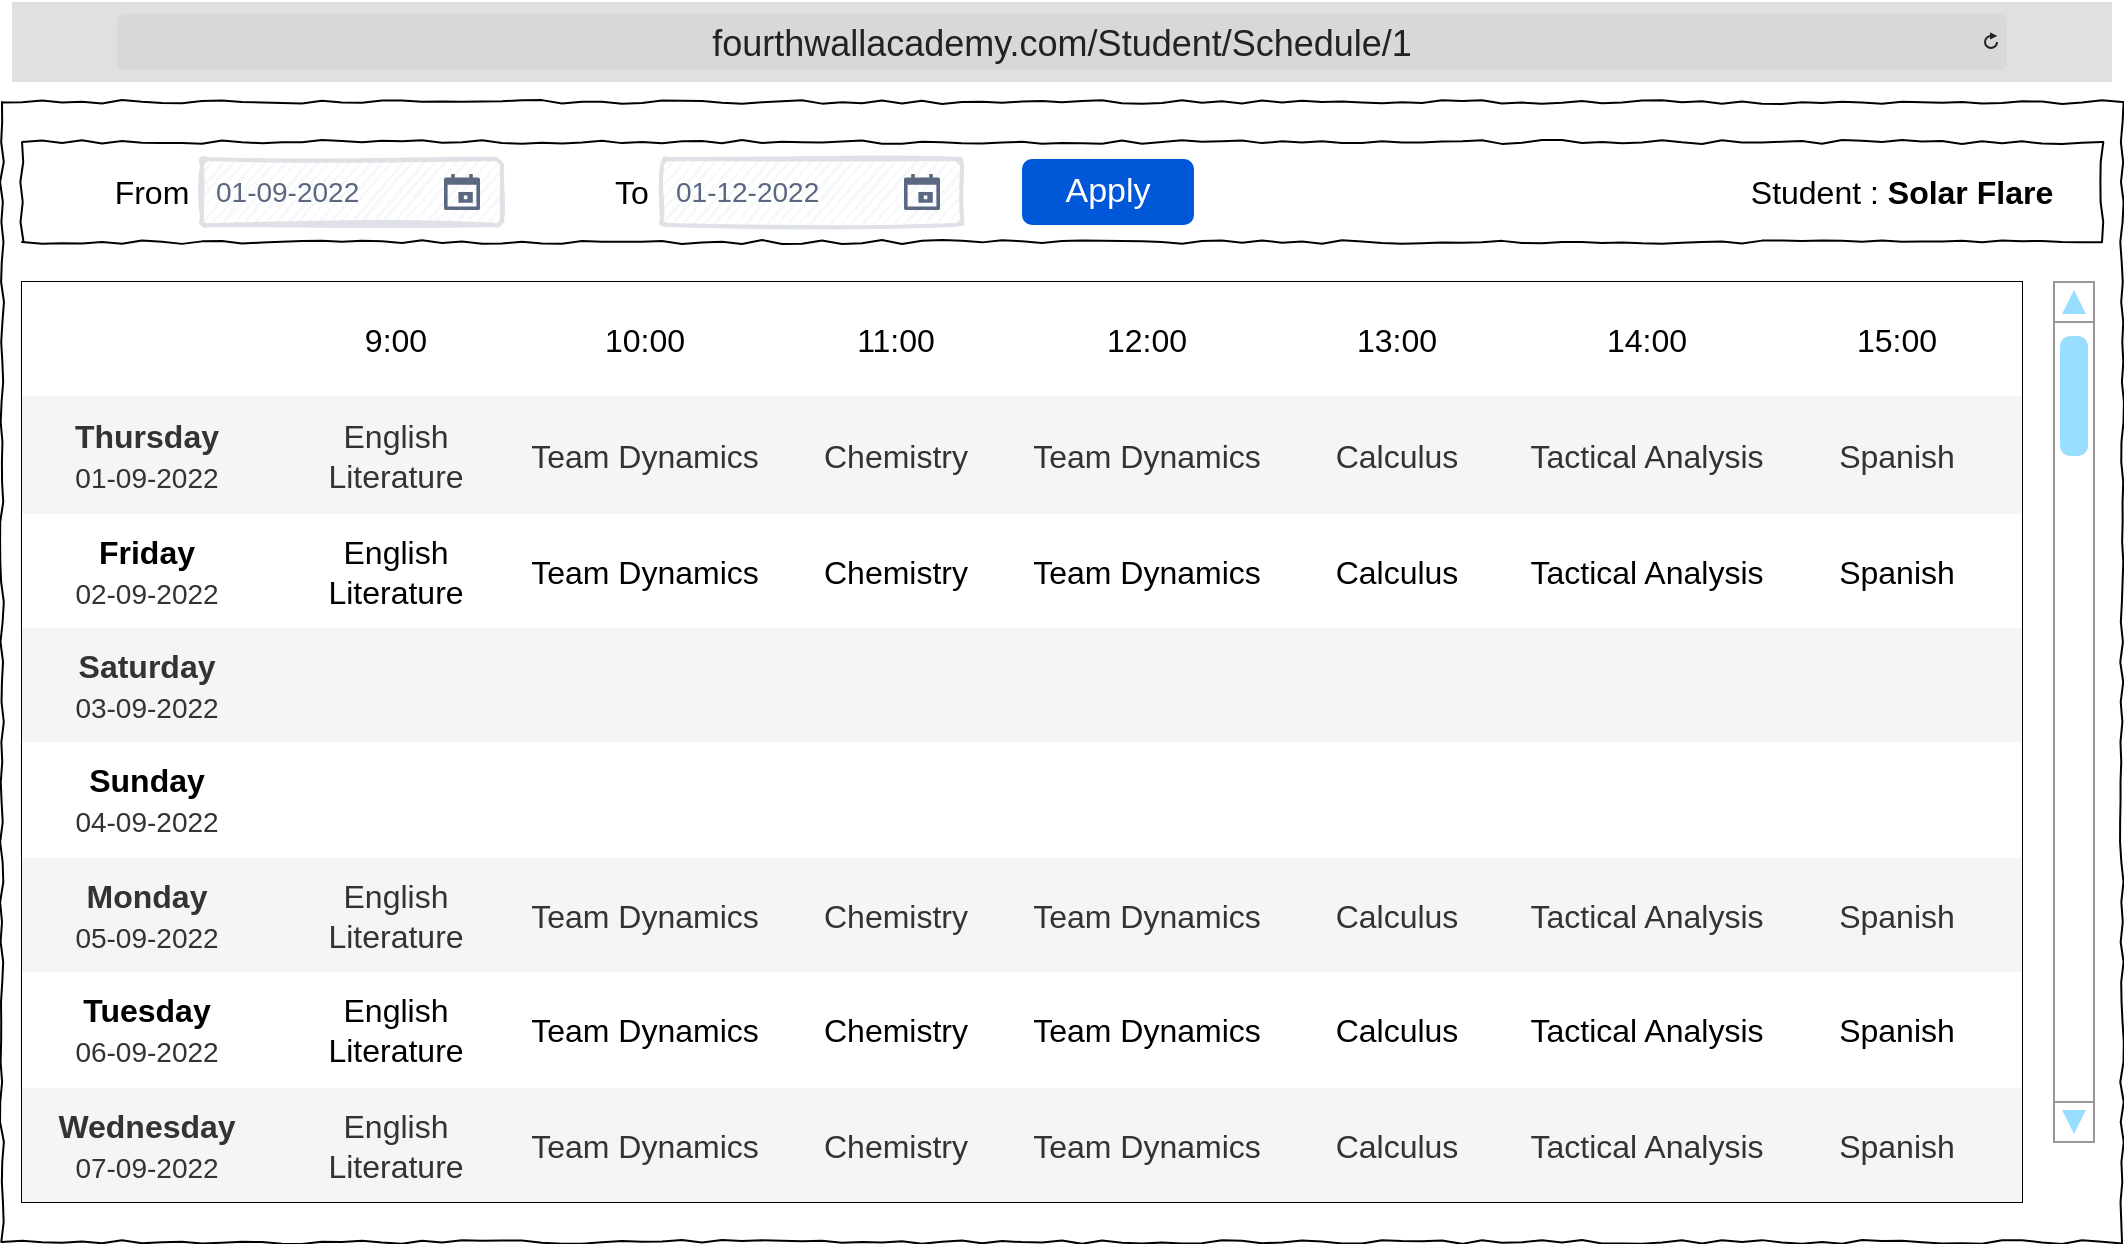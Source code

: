 <mxfile version="26.0.2">
  <diagram name="Page-1" id="03018318-947c-dd8e-b7a3-06fadd420f32">
    <mxGraphModel dx="1434" dy="738" grid="1" gridSize="10" guides="1" tooltips="1" connect="1" arrows="1" fold="1" page="1" pageScale="1" pageWidth="1100" pageHeight="850" background="none" math="0" shadow="0">
      <root>
        <mxCell id="0" />
        <mxCell id="1" parent="0" />
        <mxCell id="677b7b8949515195-1" value="" style="whiteSpace=wrap;html=1;rounded=0;shadow=0;labelBackgroundColor=none;strokeColor=#000000;strokeWidth=1;fillColor=none;fontFamily=Verdana;fontSize=12;fontColor=#000000;align=center;comic=1;" parent="1" vertex="1">
          <mxGeometry x="20" y="70" width="1060" height="570" as="geometry" />
        </mxCell>
        <mxCell id="ZITR6kG3QC0zVZXMq7Wq-1" value="&lt;font style=&quot;font-size: 18px;&quot;&gt;fourthwallacademy.com/Student/Schedule/1&lt;/font&gt;" style="html=1;strokeWidth=1;shadow=0;dashed=0;shape=mxgraph.ios7ui.url;fillColor=#e0e0e0;strokeColor=#c0c0c0;buttonText=;strokeColor2=#222222;fontColor=#222222;fontSize=8;spacingTop=2;align=center;whiteSpace=wrap;" parent="1" vertex="1">
          <mxGeometry x="25" y="20" width="1050" height="40" as="geometry" />
        </mxCell>
        <mxCell id="ZITR6kG3QC0zVZXMq7Wq-2" value="" style="whiteSpace=wrap;html=1;rounded=0;shadow=0;labelBackgroundColor=none;strokeWidth=1;fillColor=none;fontFamily=Verdana;fontSize=12;align=center;comic=1;" parent="1" vertex="1">
          <mxGeometry x="30" y="90" width="1040" height="50" as="geometry" />
        </mxCell>
        <mxCell id="ZITR6kG3QC0zVZXMq7Wq-4" value="&lt;font style=&quot;font-size: 17px;&quot;&gt;Apply&lt;/font&gt;" style="rounded=1;fillColor=#0057D8;strokeColor=none;html=1;whiteSpace=wrap;fontColor=#ffffff;align=center;verticalAlign=middle;fontStyle=0;fontSize=12;sketch=0;" parent="1" vertex="1">
          <mxGeometry x="530" y="98.5" width="86" height="33" as="geometry" />
        </mxCell>
        <mxCell id="ZITR6kG3QC0zVZXMq7Wq-5" value="&lt;font style=&quot;font-size: 16px;&quot;&gt;From&lt;/font&gt;" style="text;html=1;align=center;verticalAlign=middle;whiteSpace=wrap;rounded=0;" parent="1" vertex="1">
          <mxGeometry x="60" y="100" width="70" height="30" as="geometry" />
        </mxCell>
        <mxCell id="ZITR6kG3QC0zVZXMq7Wq-7" value="&lt;font style=&quot;font-size: 14px;&quot; face=&quot;Helvetica&quot;&gt;01-09-2022&lt;/font&gt;" style="rounded=1;arcSize=9;fillColor=#F7F8F9;align=left;spacingLeft=5;strokeColor=#DEE1E6;html=1;strokeWidth=2;fontColor=#596780;fontSize=12;sketch=1;hachureGap=4;pointerEvents=0;fontFamily=Architects Daughter;fontSource=https%3A%2F%2Ffonts.googleapis.com%2Fcss%3Ffamily%3DArchitects%2BDaughter;" parent="1" vertex="1">
          <mxGeometry x="120" y="98.5" width="150" height="33" as="geometry" />
        </mxCell>
        <mxCell id="ZITR6kG3QC0zVZXMq7Wq-8" value="" style="shape=mxgraph.gmdl.calendar;fillColor=#5A6881;strokeColor=none;sketch=0;hachureGap=4;pointerEvents=0;fontFamily=Architects Daughter;fontSource=https%3A%2F%2Ffonts.googleapis.com%2Fcss%3Ffamily%3DArchitects%2BDaughter;fontSize=20;" parent="ZITR6kG3QC0zVZXMq7Wq-7" vertex="1">
          <mxGeometry x="1" y="0.5" width="18" height="18" relative="1" as="geometry">
            <mxPoint x="-29" y="-9" as="offset" />
          </mxGeometry>
        </mxCell>
        <mxCell id="ZITR6kG3QC0zVZXMq7Wq-9" value="&lt;font style=&quot;font-size: 16px;&quot;&gt;To&lt;/font&gt;" style="text;html=1;align=center;verticalAlign=middle;whiteSpace=wrap;rounded=0;" parent="1" vertex="1">
          <mxGeometry x="300" y="100" width="70" height="30" as="geometry" />
        </mxCell>
        <mxCell id="ZITR6kG3QC0zVZXMq7Wq-10" value="&lt;font style=&quot;font-size: 14px;&quot; face=&quot;Helvetica&quot;&gt;01-12-2022&lt;/font&gt;" style="rounded=1;arcSize=9;fillColor=#F7F8F9;align=left;spacingLeft=5;strokeColor=#DEE1E6;html=1;strokeWidth=2;fontColor=#596780;fontSize=12;sketch=1;hachureGap=4;pointerEvents=0;fontFamily=Architects Daughter;fontSource=https%3A%2F%2Ffonts.googleapis.com%2Fcss%3Ffamily%3DArchitects%2BDaughter;" parent="1" vertex="1">
          <mxGeometry x="350" y="98.5" width="150" height="33" as="geometry" />
        </mxCell>
        <mxCell id="ZITR6kG3QC0zVZXMq7Wq-11" value="" style="shape=mxgraph.gmdl.calendar;fillColor=#5A6881;strokeColor=none;sketch=0;hachureGap=4;pointerEvents=0;fontFamily=Architects Daughter;fontSource=https%3A%2F%2Ffonts.googleapis.com%2Fcss%3Ffamily%3DArchitects%2BDaughter;fontSize=20;" parent="ZITR6kG3QC0zVZXMq7Wq-10" vertex="1">
          <mxGeometry x="1" y="0.5" width="18" height="18" relative="1" as="geometry">
            <mxPoint x="-29" y="-9" as="offset" />
          </mxGeometry>
        </mxCell>
        <mxCell id="ZITR6kG3QC0zVZXMq7Wq-12" value="" style="shape=table;startSize=0;container=1;collapsible=0;childLayout=tableLayout;fontSize=16;" parent="1" vertex="1">
          <mxGeometry x="30" y="160" width="1000" height="460" as="geometry" />
        </mxCell>
        <mxCell id="ZITR6kG3QC0zVZXMq7Wq-13" value="" style="shape=tableRow;horizontal=0;startSize=0;swimlaneHead=0;swimlaneBody=0;strokeColor=inherit;top=0;left=0;bottom=0;right=0;collapsible=0;dropTarget=0;fillColor=none;points=[[0,0.5],[1,0.5]];portConstraint=eastwest;fontSize=16;" parent="ZITR6kG3QC0zVZXMq7Wq-12" vertex="1">
          <mxGeometry width="1000" height="57" as="geometry" />
        </mxCell>
        <mxCell id="ZITR6kG3QC0zVZXMq7Wq-14" value="" style="shape=partialRectangle;html=1;whiteSpace=wrap;connectable=0;overflow=hidden;top=0;left=0;bottom=0;right=0;pointerEvents=1;fontSize=16;" parent="ZITR6kG3QC0zVZXMq7Wq-13" vertex="1">
          <mxGeometry width="125" height="57" as="geometry">
            <mxRectangle width="125" height="57" as="alternateBounds" />
          </mxGeometry>
        </mxCell>
        <mxCell id="ZITR6kG3QC0zVZXMq7Wq-15" value="9:00" style="shape=partialRectangle;html=1;whiteSpace=wrap;connectable=0;overflow=hidden;top=0;left=0;bottom=0;right=0;pointerEvents=1;fontSize=16;" parent="ZITR6kG3QC0zVZXMq7Wq-13" vertex="1">
          <mxGeometry x="125" width="124" height="57" as="geometry">
            <mxRectangle width="124" height="57" as="alternateBounds" />
          </mxGeometry>
        </mxCell>
        <mxCell id="ZITR6kG3QC0zVZXMq7Wq-16" value="10:00" style="shape=partialRectangle;html=1;whiteSpace=wrap;connectable=0;overflow=hidden;top=0;left=0;bottom=0;right=0;pointerEvents=1;fontSize=16;" parent="ZITR6kG3QC0zVZXMq7Wq-13" vertex="1">
          <mxGeometry x="249" width="125" height="57" as="geometry">
            <mxRectangle width="125" height="57" as="alternateBounds" />
          </mxGeometry>
        </mxCell>
        <mxCell id="ZITR6kG3QC0zVZXMq7Wq-41" value="11:00" style="shape=partialRectangle;html=1;whiteSpace=wrap;connectable=0;overflow=hidden;top=0;left=0;bottom=0;right=0;pointerEvents=1;fontSize=16;" parent="ZITR6kG3QC0zVZXMq7Wq-13" vertex="1">
          <mxGeometry x="374" width="126" height="57" as="geometry">
            <mxRectangle width="126" height="57" as="alternateBounds" />
          </mxGeometry>
        </mxCell>
        <mxCell id="ZITR6kG3QC0zVZXMq7Wq-48" value="12:00" style="shape=partialRectangle;html=1;whiteSpace=wrap;connectable=0;overflow=hidden;top=0;left=0;bottom=0;right=0;pointerEvents=1;fontSize=16;" parent="ZITR6kG3QC0zVZXMq7Wq-13" vertex="1">
          <mxGeometry x="500" width="125" height="57" as="geometry">
            <mxRectangle width="125" height="57" as="alternateBounds" />
          </mxGeometry>
        </mxCell>
        <mxCell id="ZITR6kG3QC0zVZXMq7Wq-55" value="13:00" style="shape=partialRectangle;html=1;whiteSpace=wrap;connectable=0;overflow=hidden;top=0;left=0;bottom=0;right=0;pointerEvents=1;fontSize=16;" parent="ZITR6kG3QC0zVZXMq7Wq-13" vertex="1">
          <mxGeometry x="625" width="125" height="57" as="geometry">
            <mxRectangle width="125" height="57" as="alternateBounds" />
          </mxGeometry>
        </mxCell>
        <mxCell id="ZITR6kG3QC0zVZXMq7Wq-62" value="14:00" style="shape=partialRectangle;html=1;whiteSpace=wrap;connectable=0;overflow=hidden;top=0;left=0;bottom=0;right=0;pointerEvents=1;fontSize=16;" parent="ZITR6kG3QC0zVZXMq7Wq-13" vertex="1">
          <mxGeometry x="750" width="125" height="57" as="geometry">
            <mxRectangle width="125" height="57" as="alternateBounds" />
          </mxGeometry>
        </mxCell>
        <mxCell id="ZITR6kG3QC0zVZXMq7Wq-69" value="15:00" style="shape=partialRectangle;html=1;whiteSpace=wrap;connectable=0;overflow=hidden;top=0;left=0;bottom=0;right=0;pointerEvents=1;fontSize=16;" parent="ZITR6kG3QC0zVZXMq7Wq-13" vertex="1">
          <mxGeometry x="875" width="125" height="57" as="geometry">
            <mxRectangle width="125" height="57" as="alternateBounds" />
          </mxGeometry>
        </mxCell>
        <mxCell id="ZITR6kG3QC0zVZXMq7Wq-17" value="" style="shape=tableRow;horizontal=0;startSize=0;swimlaneHead=0;swimlaneBody=0;strokeColor=inherit;top=0;left=0;bottom=0;right=0;collapsible=0;dropTarget=0;fillColor=none;points=[[0,0.5],[1,0.5]];portConstraint=eastwest;fontSize=16;" parent="ZITR6kG3QC0zVZXMq7Wq-12" vertex="1">
          <mxGeometry y="57" width="1000" height="59" as="geometry" />
        </mxCell>
        <mxCell id="ZITR6kG3QC0zVZXMq7Wq-18" value="&lt;b&gt;Thursday&lt;/b&gt;&lt;div&gt;&lt;font style=&quot;font-size: 14px;&quot;&gt;01-09-2022&lt;/font&gt;&lt;/div&gt;" style="shape=partialRectangle;html=1;whiteSpace=wrap;connectable=0;strokeColor=#666666;overflow=hidden;fillColor=#f5f5f5;top=0;left=0;bottom=0;right=0;pointerEvents=1;fontSize=16;fontColor=#333333;" parent="ZITR6kG3QC0zVZXMq7Wq-17" vertex="1">
          <mxGeometry width="125" height="59" as="geometry">
            <mxRectangle width="125" height="59" as="alternateBounds" />
          </mxGeometry>
        </mxCell>
        <mxCell id="ZITR6kG3QC0zVZXMq7Wq-19" value="English Literature" style="shape=partialRectangle;html=1;whiteSpace=wrap;connectable=0;strokeColor=#666666;overflow=hidden;fillColor=#f5f5f5;top=0;left=0;bottom=0;right=0;pointerEvents=1;fontSize=16;fontColor=#333333;" parent="ZITR6kG3QC0zVZXMq7Wq-17" vertex="1">
          <mxGeometry x="125" width="124" height="59" as="geometry">
            <mxRectangle width="124" height="59" as="alternateBounds" />
          </mxGeometry>
        </mxCell>
        <mxCell id="ZITR6kG3QC0zVZXMq7Wq-20" value="Team Dynamics" style="shape=partialRectangle;html=1;whiteSpace=wrap;connectable=0;strokeColor=#666666;overflow=hidden;fillColor=#f5f5f5;top=0;left=0;bottom=0;right=0;pointerEvents=1;fontSize=16;fontColor=#333333;" parent="ZITR6kG3QC0zVZXMq7Wq-17" vertex="1">
          <mxGeometry x="249" width="125" height="59" as="geometry">
            <mxRectangle width="125" height="59" as="alternateBounds" />
          </mxGeometry>
        </mxCell>
        <mxCell id="ZITR6kG3QC0zVZXMq7Wq-42" value="Chemistry" style="shape=partialRectangle;html=1;whiteSpace=wrap;connectable=0;strokeColor=#666666;overflow=hidden;fillColor=#f5f5f5;top=0;left=0;bottom=0;right=0;pointerEvents=1;fontSize=16;fontColor=#333333;" parent="ZITR6kG3QC0zVZXMq7Wq-17" vertex="1">
          <mxGeometry x="374" width="126" height="59" as="geometry">
            <mxRectangle width="126" height="59" as="alternateBounds" />
          </mxGeometry>
        </mxCell>
        <mxCell id="ZITR6kG3QC0zVZXMq7Wq-49" value="Team Dynamics" style="shape=partialRectangle;html=1;whiteSpace=wrap;connectable=0;strokeColor=#666666;overflow=hidden;fillColor=#f5f5f5;top=0;left=0;bottom=0;right=0;pointerEvents=1;fontSize=16;fontColor=#333333;" parent="ZITR6kG3QC0zVZXMq7Wq-17" vertex="1">
          <mxGeometry x="500" width="125" height="59" as="geometry">
            <mxRectangle width="125" height="59" as="alternateBounds" />
          </mxGeometry>
        </mxCell>
        <mxCell id="ZITR6kG3QC0zVZXMq7Wq-56" value="Calculus" style="shape=partialRectangle;html=1;whiteSpace=wrap;connectable=0;strokeColor=#666666;overflow=hidden;fillColor=#f5f5f5;top=0;left=0;bottom=0;right=0;pointerEvents=1;fontSize=16;fontColor=#333333;" parent="ZITR6kG3QC0zVZXMq7Wq-17" vertex="1">
          <mxGeometry x="625" width="125" height="59" as="geometry">
            <mxRectangle width="125" height="59" as="alternateBounds" />
          </mxGeometry>
        </mxCell>
        <mxCell id="ZITR6kG3QC0zVZXMq7Wq-63" value="Tactical Analysis" style="shape=partialRectangle;html=1;whiteSpace=wrap;connectable=0;strokeColor=#666666;overflow=hidden;fillColor=#f5f5f5;top=0;left=0;bottom=0;right=0;pointerEvents=1;fontSize=16;fontColor=#333333;" parent="ZITR6kG3QC0zVZXMq7Wq-17" vertex="1">
          <mxGeometry x="750" width="125" height="59" as="geometry">
            <mxRectangle width="125" height="59" as="alternateBounds" />
          </mxGeometry>
        </mxCell>
        <mxCell id="ZITR6kG3QC0zVZXMq7Wq-70" value="Spanish" style="shape=partialRectangle;html=1;whiteSpace=wrap;connectable=0;strokeColor=#666666;overflow=hidden;fillColor=#f5f5f5;top=0;left=0;bottom=0;right=0;pointerEvents=1;fontSize=16;fontColor=#333333;" parent="ZITR6kG3QC0zVZXMq7Wq-17" vertex="1">
          <mxGeometry x="875" width="125" height="59" as="geometry">
            <mxRectangle width="125" height="59" as="alternateBounds" />
          </mxGeometry>
        </mxCell>
        <mxCell id="ZITR6kG3QC0zVZXMq7Wq-21" value="" style="shape=tableRow;horizontal=0;startSize=0;swimlaneHead=0;swimlaneBody=0;strokeColor=inherit;top=0;left=0;bottom=0;right=0;collapsible=0;dropTarget=0;fillColor=none;points=[[0,0.5],[1,0.5]];portConstraint=eastwest;fontSize=16;" parent="ZITR6kG3QC0zVZXMq7Wq-12" vertex="1">
          <mxGeometry y="116" width="1000" height="57" as="geometry" />
        </mxCell>
        <mxCell id="ZITR6kG3QC0zVZXMq7Wq-22" value="&lt;b&gt;Friday&lt;/b&gt;&lt;div&gt;&lt;span style=&quot;color: rgb(51, 51, 51); font-size: 14px;&quot;&gt;02-09-2022&lt;/span&gt;&lt;b&gt;&lt;/b&gt;&lt;/div&gt;" style="shape=partialRectangle;html=1;whiteSpace=wrap;connectable=0;overflow=hidden;top=0;left=0;bottom=0;right=0;pointerEvents=1;fontSize=16;" parent="ZITR6kG3QC0zVZXMq7Wq-21" vertex="1">
          <mxGeometry width="125" height="57" as="geometry">
            <mxRectangle width="125" height="57" as="alternateBounds" />
          </mxGeometry>
        </mxCell>
        <mxCell id="ZITR6kG3QC0zVZXMq7Wq-23" value="English Literature" style="shape=partialRectangle;html=1;whiteSpace=wrap;connectable=0;overflow=hidden;top=0;left=0;bottom=0;right=0;pointerEvents=1;fontSize=16;" parent="ZITR6kG3QC0zVZXMq7Wq-21" vertex="1">
          <mxGeometry x="125" width="124" height="57" as="geometry">
            <mxRectangle width="124" height="57" as="alternateBounds" />
          </mxGeometry>
        </mxCell>
        <mxCell id="ZITR6kG3QC0zVZXMq7Wq-24" value="Team Dynamics" style="shape=partialRectangle;html=1;whiteSpace=wrap;connectable=0;overflow=hidden;top=0;left=0;bottom=0;right=0;pointerEvents=1;fontSize=16;" parent="ZITR6kG3QC0zVZXMq7Wq-21" vertex="1">
          <mxGeometry x="249" width="125" height="57" as="geometry">
            <mxRectangle width="125" height="57" as="alternateBounds" />
          </mxGeometry>
        </mxCell>
        <mxCell id="ZITR6kG3QC0zVZXMq7Wq-43" value="Chemistry" style="shape=partialRectangle;html=1;whiteSpace=wrap;connectable=0;overflow=hidden;top=0;left=0;bottom=0;right=0;pointerEvents=1;fontSize=16;" parent="ZITR6kG3QC0zVZXMq7Wq-21" vertex="1">
          <mxGeometry x="374" width="126" height="57" as="geometry">
            <mxRectangle width="126" height="57" as="alternateBounds" />
          </mxGeometry>
        </mxCell>
        <mxCell id="ZITR6kG3QC0zVZXMq7Wq-50" value="Team Dynamics" style="shape=partialRectangle;html=1;whiteSpace=wrap;connectable=0;overflow=hidden;top=0;left=0;bottom=0;right=0;pointerEvents=1;fontSize=16;" parent="ZITR6kG3QC0zVZXMq7Wq-21" vertex="1">
          <mxGeometry x="500" width="125" height="57" as="geometry">
            <mxRectangle width="125" height="57" as="alternateBounds" />
          </mxGeometry>
        </mxCell>
        <mxCell id="ZITR6kG3QC0zVZXMq7Wq-57" value="Calculus" style="shape=partialRectangle;html=1;whiteSpace=wrap;connectable=0;overflow=hidden;top=0;left=0;bottom=0;right=0;pointerEvents=1;fontSize=16;" parent="ZITR6kG3QC0zVZXMq7Wq-21" vertex="1">
          <mxGeometry x="625" width="125" height="57" as="geometry">
            <mxRectangle width="125" height="57" as="alternateBounds" />
          </mxGeometry>
        </mxCell>
        <mxCell id="ZITR6kG3QC0zVZXMq7Wq-64" value="Tactical Analysis" style="shape=partialRectangle;html=1;whiteSpace=wrap;connectable=0;overflow=hidden;top=0;left=0;bottom=0;right=0;pointerEvents=1;fontSize=16;" parent="ZITR6kG3QC0zVZXMq7Wq-21" vertex="1">
          <mxGeometry x="750" width="125" height="57" as="geometry">
            <mxRectangle width="125" height="57" as="alternateBounds" />
          </mxGeometry>
        </mxCell>
        <mxCell id="ZITR6kG3QC0zVZXMq7Wq-71" value="Spanish" style="shape=partialRectangle;html=1;whiteSpace=wrap;connectable=0;overflow=hidden;top=0;left=0;bottom=0;right=0;pointerEvents=1;fontSize=16;" parent="ZITR6kG3QC0zVZXMq7Wq-21" vertex="1">
          <mxGeometry x="875" width="125" height="57" as="geometry">
            <mxRectangle width="125" height="57" as="alternateBounds" />
          </mxGeometry>
        </mxCell>
        <mxCell id="ZITR6kG3QC0zVZXMq7Wq-25" style="shape=tableRow;horizontal=0;startSize=0;swimlaneHead=0;swimlaneBody=0;strokeColor=inherit;top=0;left=0;bottom=0;right=0;collapsible=0;dropTarget=0;fillColor=none;points=[[0,0.5],[1,0.5]];portConstraint=eastwest;fontSize=16;" parent="ZITR6kG3QC0zVZXMq7Wq-12" vertex="1">
          <mxGeometry y="173" width="1000" height="57" as="geometry" />
        </mxCell>
        <mxCell id="ZITR6kG3QC0zVZXMq7Wq-26" value="&lt;b&gt;Saturday&lt;/b&gt;&lt;div&gt;&lt;span style=&quot;font-size: 14px;&quot;&gt;03-09-2022&lt;/span&gt;&lt;b&gt;&lt;/b&gt;&lt;/div&gt;" style="shape=partialRectangle;html=1;whiteSpace=wrap;connectable=0;strokeColor=#666666;overflow=hidden;fillColor=#f5f5f5;top=0;left=0;bottom=0;right=0;pointerEvents=1;fontSize=16;fontColor=#333333;" parent="ZITR6kG3QC0zVZXMq7Wq-25" vertex="1">
          <mxGeometry width="125" height="57" as="geometry">
            <mxRectangle width="125" height="57" as="alternateBounds" />
          </mxGeometry>
        </mxCell>
        <mxCell id="ZITR6kG3QC0zVZXMq7Wq-27" style="shape=partialRectangle;html=1;whiteSpace=wrap;connectable=0;strokeColor=#666666;overflow=hidden;fillColor=#f5f5f5;top=0;left=0;bottom=0;right=0;pointerEvents=1;fontSize=16;fontColor=#333333;" parent="ZITR6kG3QC0zVZXMq7Wq-25" vertex="1">
          <mxGeometry x="125" width="124" height="57" as="geometry">
            <mxRectangle width="124" height="57" as="alternateBounds" />
          </mxGeometry>
        </mxCell>
        <mxCell id="ZITR6kG3QC0zVZXMq7Wq-28" style="shape=partialRectangle;html=1;whiteSpace=wrap;connectable=0;strokeColor=#666666;overflow=hidden;fillColor=#f5f5f5;top=0;left=0;bottom=0;right=0;pointerEvents=1;fontSize=16;fontColor=#333333;" parent="ZITR6kG3QC0zVZXMq7Wq-25" vertex="1">
          <mxGeometry x="249" width="125" height="57" as="geometry">
            <mxRectangle width="125" height="57" as="alternateBounds" />
          </mxGeometry>
        </mxCell>
        <mxCell id="ZITR6kG3QC0zVZXMq7Wq-44" style="shape=partialRectangle;html=1;whiteSpace=wrap;connectable=0;strokeColor=#666666;overflow=hidden;fillColor=#f5f5f5;top=0;left=0;bottom=0;right=0;pointerEvents=1;fontSize=16;fontColor=#333333;" parent="ZITR6kG3QC0zVZXMq7Wq-25" vertex="1">
          <mxGeometry x="374" width="126" height="57" as="geometry">
            <mxRectangle width="126" height="57" as="alternateBounds" />
          </mxGeometry>
        </mxCell>
        <mxCell id="ZITR6kG3QC0zVZXMq7Wq-51" style="shape=partialRectangle;html=1;whiteSpace=wrap;connectable=0;strokeColor=#666666;overflow=hidden;fillColor=#f5f5f5;top=0;left=0;bottom=0;right=0;pointerEvents=1;fontSize=16;fontColor=#333333;" parent="ZITR6kG3QC0zVZXMq7Wq-25" vertex="1">
          <mxGeometry x="500" width="125" height="57" as="geometry">
            <mxRectangle width="125" height="57" as="alternateBounds" />
          </mxGeometry>
        </mxCell>
        <mxCell id="ZITR6kG3QC0zVZXMq7Wq-58" style="shape=partialRectangle;html=1;whiteSpace=wrap;connectable=0;strokeColor=#666666;overflow=hidden;fillColor=#f5f5f5;top=0;left=0;bottom=0;right=0;pointerEvents=1;fontSize=16;fontColor=#333333;" parent="ZITR6kG3QC0zVZXMq7Wq-25" vertex="1">
          <mxGeometry x="625" width="125" height="57" as="geometry">
            <mxRectangle width="125" height="57" as="alternateBounds" />
          </mxGeometry>
        </mxCell>
        <mxCell id="ZITR6kG3QC0zVZXMq7Wq-65" style="shape=partialRectangle;html=1;whiteSpace=wrap;connectable=0;strokeColor=#666666;overflow=hidden;fillColor=#f5f5f5;top=0;left=0;bottom=0;right=0;pointerEvents=1;fontSize=16;fontColor=#333333;" parent="ZITR6kG3QC0zVZXMq7Wq-25" vertex="1">
          <mxGeometry x="750" width="125" height="57" as="geometry">
            <mxRectangle width="125" height="57" as="alternateBounds" />
          </mxGeometry>
        </mxCell>
        <mxCell id="ZITR6kG3QC0zVZXMq7Wq-72" style="shape=partialRectangle;html=1;whiteSpace=wrap;connectable=0;strokeColor=#666666;overflow=hidden;fillColor=#f5f5f5;top=0;left=0;bottom=0;right=0;pointerEvents=1;fontSize=16;fontColor=#333333;" parent="ZITR6kG3QC0zVZXMq7Wq-25" vertex="1">
          <mxGeometry x="875" width="125" height="57" as="geometry">
            <mxRectangle width="125" height="57" as="alternateBounds" />
          </mxGeometry>
        </mxCell>
        <mxCell id="ZITR6kG3QC0zVZXMq7Wq-29" style="shape=tableRow;horizontal=0;startSize=0;swimlaneHead=0;swimlaneBody=0;strokeColor=inherit;top=0;left=0;bottom=0;right=0;collapsible=0;dropTarget=0;fillColor=none;points=[[0,0.5],[1,0.5]];portConstraint=eastwest;fontSize=16;" parent="ZITR6kG3QC0zVZXMq7Wq-12" vertex="1">
          <mxGeometry y="230" width="1000" height="58" as="geometry" />
        </mxCell>
        <mxCell id="ZITR6kG3QC0zVZXMq7Wq-30" value="&lt;b&gt;Sunday&lt;/b&gt;&lt;div&gt;&lt;span style=&quot;color: rgb(51, 51, 51); font-size: 14px;&quot;&gt;04-09-2022&lt;/span&gt;&lt;b&gt;&lt;/b&gt;&lt;/div&gt;" style="shape=partialRectangle;html=1;whiteSpace=wrap;connectable=0;overflow=hidden;top=0;left=0;bottom=0;right=0;pointerEvents=1;fontSize=16;" parent="ZITR6kG3QC0zVZXMq7Wq-29" vertex="1">
          <mxGeometry width="125" height="58" as="geometry">
            <mxRectangle width="125" height="58" as="alternateBounds" />
          </mxGeometry>
        </mxCell>
        <mxCell id="ZITR6kG3QC0zVZXMq7Wq-31" style="shape=partialRectangle;html=1;whiteSpace=wrap;connectable=0;overflow=hidden;top=0;left=0;bottom=0;right=0;pointerEvents=1;fontSize=16;" parent="ZITR6kG3QC0zVZXMq7Wq-29" vertex="1">
          <mxGeometry x="125" width="124" height="58" as="geometry">
            <mxRectangle width="124" height="58" as="alternateBounds" />
          </mxGeometry>
        </mxCell>
        <mxCell id="ZITR6kG3QC0zVZXMq7Wq-32" style="shape=partialRectangle;html=1;whiteSpace=wrap;connectable=0;overflow=hidden;top=0;left=0;bottom=0;right=0;pointerEvents=1;fontSize=16;" parent="ZITR6kG3QC0zVZXMq7Wq-29" vertex="1">
          <mxGeometry x="249" width="125" height="58" as="geometry">
            <mxRectangle width="125" height="58" as="alternateBounds" />
          </mxGeometry>
        </mxCell>
        <mxCell id="ZITR6kG3QC0zVZXMq7Wq-45" style="shape=partialRectangle;html=1;whiteSpace=wrap;connectable=0;overflow=hidden;top=0;left=0;bottom=0;right=0;pointerEvents=1;fontSize=16;" parent="ZITR6kG3QC0zVZXMq7Wq-29" vertex="1">
          <mxGeometry x="374" width="126" height="58" as="geometry">
            <mxRectangle width="126" height="58" as="alternateBounds" />
          </mxGeometry>
        </mxCell>
        <mxCell id="ZITR6kG3QC0zVZXMq7Wq-52" style="shape=partialRectangle;html=1;whiteSpace=wrap;connectable=0;overflow=hidden;top=0;left=0;bottom=0;right=0;pointerEvents=1;fontSize=16;" parent="ZITR6kG3QC0zVZXMq7Wq-29" vertex="1">
          <mxGeometry x="500" width="125" height="58" as="geometry">
            <mxRectangle width="125" height="58" as="alternateBounds" />
          </mxGeometry>
        </mxCell>
        <mxCell id="ZITR6kG3QC0zVZXMq7Wq-59" style="shape=partialRectangle;html=1;whiteSpace=wrap;connectable=0;overflow=hidden;top=0;left=0;bottom=0;right=0;pointerEvents=1;fontSize=16;" parent="ZITR6kG3QC0zVZXMq7Wq-29" vertex="1">
          <mxGeometry x="625" width="125" height="58" as="geometry">
            <mxRectangle width="125" height="58" as="alternateBounds" />
          </mxGeometry>
        </mxCell>
        <mxCell id="ZITR6kG3QC0zVZXMq7Wq-66" style="shape=partialRectangle;html=1;whiteSpace=wrap;connectable=0;overflow=hidden;top=0;left=0;bottom=0;right=0;pointerEvents=1;fontSize=16;" parent="ZITR6kG3QC0zVZXMq7Wq-29" vertex="1">
          <mxGeometry x="750" width="125" height="58" as="geometry">
            <mxRectangle width="125" height="58" as="alternateBounds" />
          </mxGeometry>
        </mxCell>
        <mxCell id="ZITR6kG3QC0zVZXMq7Wq-73" style="shape=partialRectangle;html=1;whiteSpace=wrap;connectable=0;overflow=hidden;top=0;left=0;bottom=0;right=0;pointerEvents=1;fontSize=16;" parent="ZITR6kG3QC0zVZXMq7Wq-29" vertex="1">
          <mxGeometry x="875" width="125" height="58" as="geometry">
            <mxRectangle width="125" height="58" as="alternateBounds" />
          </mxGeometry>
        </mxCell>
        <mxCell id="ZITR6kG3QC0zVZXMq7Wq-33" style="shape=tableRow;horizontal=0;startSize=0;swimlaneHead=0;swimlaneBody=0;strokeColor=inherit;top=0;left=0;bottom=0;right=0;collapsible=0;dropTarget=0;fillColor=none;points=[[0,0.5],[1,0.5]];portConstraint=eastwest;fontSize=16;" parent="ZITR6kG3QC0zVZXMq7Wq-12" vertex="1">
          <mxGeometry y="288" width="1000" height="57" as="geometry" />
        </mxCell>
        <mxCell id="ZITR6kG3QC0zVZXMq7Wq-34" value="&lt;b&gt;Monday&lt;/b&gt;&lt;div&gt;&lt;span style=&quot;font-size: 14px;&quot;&gt;05-09-2022&lt;/span&gt;&lt;b&gt;&lt;/b&gt;&lt;/div&gt;" style="shape=partialRectangle;html=1;whiteSpace=wrap;connectable=0;strokeColor=#666666;overflow=hidden;fillColor=#f5f5f5;top=0;left=0;bottom=0;right=0;pointerEvents=1;fontSize=16;fontColor=#333333;" parent="ZITR6kG3QC0zVZXMq7Wq-33" vertex="1">
          <mxGeometry width="125" height="57" as="geometry">
            <mxRectangle width="125" height="57" as="alternateBounds" />
          </mxGeometry>
        </mxCell>
        <mxCell id="ZITR6kG3QC0zVZXMq7Wq-35" value="English Literature" style="shape=partialRectangle;html=1;whiteSpace=wrap;connectable=0;strokeColor=#666666;overflow=hidden;fillColor=#f5f5f5;top=0;left=0;bottom=0;right=0;pointerEvents=1;fontSize=16;fontColor=#333333;" parent="ZITR6kG3QC0zVZXMq7Wq-33" vertex="1">
          <mxGeometry x="125" width="124" height="57" as="geometry">
            <mxRectangle width="124" height="57" as="alternateBounds" />
          </mxGeometry>
        </mxCell>
        <mxCell id="ZITR6kG3QC0zVZXMq7Wq-36" value="Team Dynamics" style="shape=partialRectangle;html=1;whiteSpace=wrap;connectable=0;strokeColor=#666666;overflow=hidden;fillColor=#f5f5f5;top=0;left=0;bottom=0;right=0;pointerEvents=1;fontSize=16;fontColor=#333333;" parent="ZITR6kG3QC0zVZXMq7Wq-33" vertex="1">
          <mxGeometry x="249" width="125" height="57" as="geometry">
            <mxRectangle width="125" height="57" as="alternateBounds" />
          </mxGeometry>
        </mxCell>
        <mxCell id="ZITR6kG3QC0zVZXMq7Wq-46" value="Chemistry" style="shape=partialRectangle;html=1;whiteSpace=wrap;connectable=0;strokeColor=#666666;overflow=hidden;fillColor=#f5f5f5;top=0;left=0;bottom=0;right=0;pointerEvents=1;fontSize=16;fontColor=#333333;" parent="ZITR6kG3QC0zVZXMq7Wq-33" vertex="1">
          <mxGeometry x="374" width="126" height="57" as="geometry">
            <mxRectangle width="126" height="57" as="alternateBounds" />
          </mxGeometry>
        </mxCell>
        <mxCell id="ZITR6kG3QC0zVZXMq7Wq-53" value="Team Dynamics" style="shape=partialRectangle;html=1;whiteSpace=wrap;connectable=0;strokeColor=#666666;overflow=hidden;fillColor=#f5f5f5;top=0;left=0;bottom=0;right=0;pointerEvents=1;fontSize=16;fontColor=#333333;" parent="ZITR6kG3QC0zVZXMq7Wq-33" vertex="1">
          <mxGeometry x="500" width="125" height="57" as="geometry">
            <mxRectangle width="125" height="57" as="alternateBounds" />
          </mxGeometry>
        </mxCell>
        <mxCell id="ZITR6kG3QC0zVZXMq7Wq-60" value="Calculus" style="shape=partialRectangle;html=1;whiteSpace=wrap;connectable=0;strokeColor=#666666;overflow=hidden;fillColor=#f5f5f5;top=0;left=0;bottom=0;right=0;pointerEvents=1;fontSize=16;fontColor=#333333;" parent="ZITR6kG3QC0zVZXMq7Wq-33" vertex="1">
          <mxGeometry x="625" width="125" height="57" as="geometry">
            <mxRectangle width="125" height="57" as="alternateBounds" />
          </mxGeometry>
        </mxCell>
        <mxCell id="ZITR6kG3QC0zVZXMq7Wq-67" value="Tactical Analysis" style="shape=partialRectangle;html=1;whiteSpace=wrap;connectable=0;strokeColor=#666666;overflow=hidden;fillColor=#f5f5f5;top=0;left=0;bottom=0;right=0;pointerEvents=1;fontSize=16;fontColor=#333333;" parent="ZITR6kG3QC0zVZXMq7Wq-33" vertex="1">
          <mxGeometry x="750" width="125" height="57" as="geometry">
            <mxRectangle width="125" height="57" as="alternateBounds" />
          </mxGeometry>
        </mxCell>
        <mxCell id="ZITR6kG3QC0zVZXMq7Wq-74" value="Spanish" style="shape=partialRectangle;html=1;whiteSpace=wrap;connectable=0;strokeColor=#666666;overflow=hidden;fillColor=#f5f5f5;top=0;left=0;bottom=0;right=0;pointerEvents=1;fontSize=16;fontColor=#333333;" parent="ZITR6kG3QC0zVZXMq7Wq-33" vertex="1">
          <mxGeometry x="875" width="125" height="57" as="geometry">
            <mxRectangle width="125" height="57" as="alternateBounds" />
          </mxGeometry>
        </mxCell>
        <mxCell id="ZITR6kG3QC0zVZXMq7Wq-37" style="shape=tableRow;horizontal=0;startSize=0;swimlaneHead=0;swimlaneBody=0;strokeColor=inherit;top=0;left=0;bottom=0;right=0;collapsible=0;dropTarget=0;fillColor=none;points=[[0,0.5],[1,0.5]];portConstraint=eastwest;fontSize=16;" parent="ZITR6kG3QC0zVZXMq7Wq-12" vertex="1">
          <mxGeometry y="345" width="1000" height="58" as="geometry" />
        </mxCell>
        <mxCell id="ZITR6kG3QC0zVZXMq7Wq-38" value="&lt;b&gt;Tuesday&lt;/b&gt;&lt;div&gt;&lt;span style=&quot;color: rgb(51, 51, 51); font-size: 14px;&quot;&gt;06-09-2022&lt;/span&gt;&lt;b&gt;&lt;/b&gt;&lt;/div&gt;" style="shape=partialRectangle;html=1;whiteSpace=wrap;connectable=0;overflow=hidden;top=0;left=0;bottom=0;right=0;pointerEvents=1;fontSize=16;" parent="ZITR6kG3QC0zVZXMq7Wq-37" vertex="1">
          <mxGeometry width="125" height="58" as="geometry">
            <mxRectangle width="125" height="58" as="alternateBounds" />
          </mxGeometry>
        </mxCell>
        <mxCell id="ZITR6kG3QC0zVZXMq7Wq-39" value="English Literature" style="shape=partialRectangle;html=1;whiteSpace=wrap;connectable=0;overflow=hidden;top=0;left=0;bottom=0;right=0;pointerEvents=1;fontSize=16;" parent="ZITR6kG3QC0zVZXMq7Wq-37" vertex="1">
          <mxGeometry x="125" width="124" height="58" as="geometry">
            <mxRectangle width="124" height="58" as="alternateBounds" />
          </mxGeometry>
        </mxCell>
        <mxCell id="ZITR6kG3QC0zVZXMq7Wq-40" value="Team Dynamics" style="shape=partialRectangle;html=1;whiteSpace=wrap;connectable=0;overflow=hidden;top=0;left=0;bottom=0;right=0;pointerEvents=1;fontSize=16;" parent="ZITR6kG3QC0zVZXMq7Wq-37" vertex="1">
          <mxGeometry x="249" width="125" height="58" as="geometry">
            <mxRectangle width="125" height="58" as="alternateBounds" />
          </mxGeometry>
        </mxCell>
        <mxCell id="ZITR6kG3QC0zVZXMq7Wq-47" value="Chemistry" style="shape=partialRectangle;html=1;whiteSpace=wrap;connectable=0;overflow=hidden;top=0;left=0;bottom=0;right=0;pointerEvents=1;fontSize=16;" parent="ZITR6kG3QC0zVZXMq7Wq-37" vertex="1">
          <mxGeometry x="374" width="126" height="58" as="geometry">
            <mxRectangle width="126" height="58" as="alternateBounds" />
          </mxGeometry>
        </mxCell>
        <mxCell id="ZITR6kG3QC0zVZXMq7Wq-54" value="Team Dynamics" style="shape=partialRectangle;html=1;whiteSpace=wrap;connectable=0;overflow=hidden;top=0;left=0;bottom=0;right=0;pointerEvents=1;fontSize=16;" parent="ZITR6kG3QC0zVZXMq7Wq-37" vertex="1">
          <mxGeometry x="500" width="125" height="58" as="geometry">
            <mxRectangle width="125" height="58" as="alternateBounds" />
          </mxGeometry>
        </mxCell>
        <mxCell id="ZITR6kG3QC0zVZXMq7Wq-61" value="Calculus" style="shape=partialRectangle;html=1;whiteSpace=wrap;connectable=0;overflow=hidden;top=0;left=0;bottom=0;right=0;pointerEvents=1;fontSize=16;" parent="ZITR6kG3QC0zVZXMq7Wq-37" vertex="1">
          <mxGeometry x="625" width="125" height="58" as="geometry">
            <mxRectangle width="125" height="58" as="alternateBounds" />
          </mxGeometry>
        </mxCell>
        <mxCell id="ZITR6kG3QC0zVZXMq7Wq-68" value="Tactical Analysis" style="shape=partialRectangle;html=1;whiteSpace=wrap;connectable=0;overflow=hidden;top=0;left=0;bottom=0;right=0;pointerEvents=1;fontSize=16;" parent="ZITR6kG3QC0zVZXMq7Wq-37" vertex="1">
          <mxGeometry x="750" width="125" height="58" as="geometry">
            <mxRectangle width="125" height="58" as="alternateBounds" />
          </mxGeometry>
        </mxCell>
        <mxCell id="ZITR6kG3QC0zVZXMq7Wq-75" value="Spanish" style="shape=partialRectangle;html=1;whiteSpace=wrap;connectable=0;overflow=hidden;top=0;left=0;bottom=0;right=0;pointerEvents=1;fontSize=16;" parent="ZITR6kG3QC0zVZXMq7Wq-37" vertex="1">
          <mxGeometry x="875" width="125" height="58" as="geometry">
            <mxRectangle width="125" height="58" as="alternateBounds" />
          </mxGeometry>
        </mxCell>
        <mxCell id="ZITR6kG3QC0zVZXMq7Wq-81" style="shape=tableRow;horizontal=0;startSize=0;swimlaneHead=0;swimlaneBody=0;strokeColor=inherit;top=0;left=0;bottom=0;right=0;collapsible=0;dropTarget=0;fillColor=none;points=[[0,0.5],[1,0.5]];portConstraint=eastwest;fontSize=16;" parent="ZITR6kG3QC0zVZXMq7Wq-12" vertex="1">
          <mxGeometry y="403" width="1000" height="57" as="geometry" />
        </mxCell>
        <mxCell id="ZITR6kG3QC0zVZXMq7Wq-82" value="&lt;b&gt;Wednesday&lt;/b&gt;&lt;div&gt;&lt;span style=&quot;color: rgb(51, 51, 51); font-size: 14px;&quot;&gt;07-09-2022&lt;/span&gt;&lt;b&gt;&lt;/b&gt;&lt;/div&gt;" style="shape=partialRectangle;html=1;whiteSpace=wrap;connectable=0;overflow=hidden;top=0;left=0;bottom=0;right=0;pointerEvents=1;fontSize=16;fillColor=#f5f5f5;fontColor=#333333;strokeColor=#666666;" parent="ZITR6kG3QC0zVZXMq7Wq-81" vertex="1">
          <mxGeometry width="125" height="57" as="geometry">
            <mxRectangle width="125" height="57" as="alternateBounds" />
          </mxGeometry>
        </mxCell>
        <mxCell id="ZITR6kG3QC0zVZXMq7Wq-83" value="English Literature" style="shape=partialRectangle;html=1;whiteSpace=wrap;connectable=0;overflow=hidden;top=0;left=0;bottom=0;right=0;pointerEvents=1;fontSize=16;fillColor=#f5f5f5;fontColor=#333333;strokeColor=#666666;" parent="ZITR6kG3QC0zVZXMq7Wq-81" vertex="1">
          <mxGeometry x="125" width="124" height="57" as="geometry">
            <mxRectangle width="124" height="57" as="alternateBounds" />
          </mxGeometry>
        </mxCell>
        <mxCell id="ZITR6kG3QC0zVZXMq7Wq-84" value="Team Dynamics" style="shape=partialRectangle;html=1;whiteSpace=wrap;connectable=0;overflow=hidden;top=0;left=0;bottom=0;right=0;pointerEvents=1;fontSize=16;fillColor=#f5f5f5;fontColor=#333333;strokeColor=#666666;" parent="ZITR6kG3QC0zVZXMq7Wq-81" vertex="1">
          <mxGeometry x="249" width="125" height="57" as="geometry">
            <mxRectangle width="125" height="57" as="alternateBounds" />
          </mxGeometry>
        </mxCell>
        <mxCell id="ZITR6kG3QC0zVZXMq7Wq-85" value="Chemistry" style="shape=partialRectangle;html=1;whiteSpace=wrap;connectable=0;overflow=hidden;top=0;left=0;bottom=0;right=0;pointerEvents=1;fontSize=16;fillColor=#f5f5f5;fontColor=#333333;strokeColor=#666666;" parent="ZITR6kG3QC0zVZXMq7Wq-81" vertex="1">
          <mxGeometry x="374" width="126" height="57" as="geometry">
            <mxRectangle width="126" height="57" as="alternateBounds" />
          </mxGeometry>
        </mxCell>
        <mxCell id="ZITR6kG3QC0zVZXMq7Wq-86" value="Team Dynamics" style="shape=partialRectangle;html=1;whiteSpace=wrap;connectable=0;overflow=hidden;top=0;left=0;bottom=0;right=0;pointerEvents=1;fontSize=16;fillColor=#f5f5f5;fontColor=#333333;strokeColor=#666666;" parent="ZITR6kG3QC0zVZXMq7Wq-81" vertex="1">
          <mxGeometry x="500" width="125" height="57" as="geometry">
            <mxRectangle width="125" height="57" as="alternateBounds" />
          </mxGeometry>
        </mxCell>
        <mxCell id="ZITR6kG3QC0zVZXMq7Wq-87" value="Calculus" style="shape=partialRectangle;html=1;whiteSpace=wrap;connectable=0;overflow=hidden;top=0;left=0;bottom=0;right=0;pointerEvents=1;fontSize=16;fillColor=#f5f5f5;fontColor=#333333;strokeColor=#666666;" parent="ZITR6kG3QC0zVZXMq7Wq-81" vertex="1">
          <mxGeometry x="625" width="125" height="57" as="geometry">
            <mxRectangle width="125" height="57" as="alternateBounds" />
          </mxGeometry>
        </mxCell>
        <mxCell id="ZITR6kG3QC0zVZXMq7Wq-88" value="Tactical Analysis" style="shape=partialRectangle;html=1;whiteSpace=wrap;connectable=0;overflow=hidden;top=0;left=0;bottom=0;right=0;pointerEvents=1;fontSize=16;fillColor=#f5f5f5;fontColor=#333333;strokeColor=#666666;" parent="ZITR6kG3QC0zVZXMq7Wq-81" vertex="1">
          <mxGeometry x="750" width="125" height="57" as="geometry">
            <mxRectangle width="125" height="57" as="alternateBounds" />
          </mxGeometry>
        </mxCell>
        <mxCell id="ZITR6kG3QC0zVZXMq7Wq-89" value="Spanish" style="shape=partialRectangle;html=1;whiteSpace=wrap;connectable=0;overflow=hidden;top=0;left=0;bottom=0;right=0;pointerEvents=1;fontSize=16;fillColor=#f5f5f5;fontColor=#333333;strokeColor=#666666;" parent="ZITR6kG3QC0zVZXMq7Wq-81" vertex="1">
          <mxGeometry x="875" width="125" height="57" as="geometry">
            <mxRectangle width="125" height="57" as="alternateBounds" />
          </mxGeometry>
        </mxCell>
        <mxCell id="ZITR6kG3QC0zVZXMq7Wq-76" value="" style="verticalLabelPosition=bottom;shadow=0;dashed=0;align=center;html=1;verticalAlign=top;strokeWidth=1;shape=mxgraph.mockup.navigation.scrollBar;strokeColor=#999999;barPos=97.879;fillColor2=#99ddff;strokeColor2=none;direction=north;" parent="1" vertex="1">
          <mxGeometry x="1046" y="160" width="20" height="430" as="geometry" />
        </mxCell>
        <mxCell id="ZITR6kG3QC0zVZXMq7Wq-77" value="&lt;font style=&quot;font-size: 16px;&quot;&gt;Student : &lt;b&gt;Solar Flare&lt;/b&gt;&lt;/font&gt;" style="text;html=1;align=center;verticalAlign=middle;whiteSpace=wrap;rounded=0;" parent="1" vertex="1">
          <mxGeometry x="880" y="100" width="180" height="30" as="geometry" />
        </mxCell>
      </root>
    </mxGraphModel>
  </diagram>
</mxfile>
